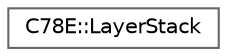 digraph "Graphical Class Hierarchy"
{
 // LATEX_PDF_SIZE
  bgcolor="transparent";
  edge [fontname=Helvetica,fontsize=10,labelfontname=Helvetica,labelfontsize=10];
  node [fontname=Helvetica,fontsize=10,shape=box,height=0.2,width=0.4];
  rankdir="LR";
  Node0 [id="Node000000",label="C78E::LayerStack",height=0.2,width=0.4,color="grey40", fillcolor="white", style="filled",URL="$d3/dce/class_c78_e_1_1_layer_stack.html",tooltip=" "];
}
